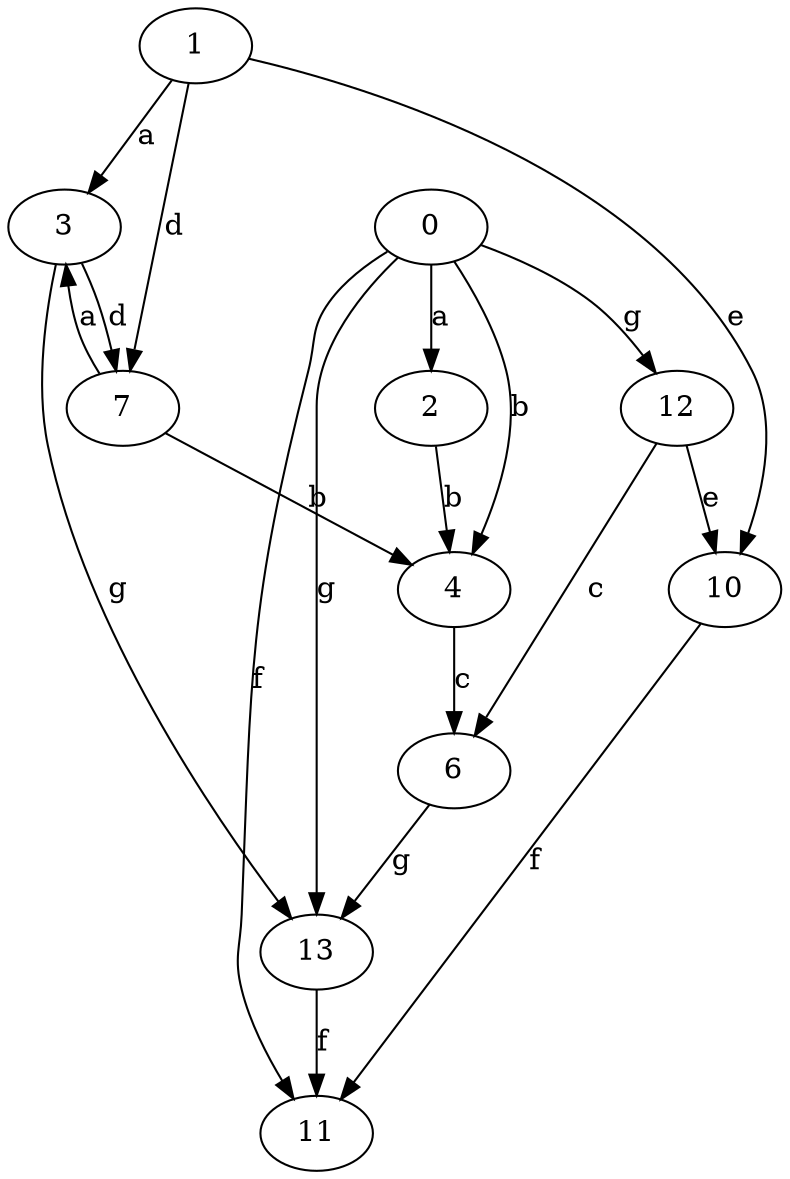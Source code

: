 strict digraph  {
0;
2;
1;
3;
4;
6;
7;
10;
11;
12;
13;
0 -> 2  [label=a];
0 -> 4  [label=b];
0 -> 11  [label=f];
0 -> 12  [label=g];
0 -> 13  [label=g];
2 -> 4  [label=b];
1 -> 3  [label=a];
1 -> 7  [label=d];
1 -> 10  [label=e];
3 -> 7  [label=d];
3 -> 13  [label=g];
4 -> 6  [label=c];
6 -> 13  [label=g];
7 -> 3  [label=a];
7 -> 4  [label=b];
10 -> 11  [label=f];
12 -> 6  [label=c];
12 -> 10  [label=e];
13 -> 11  [label=f];
}
